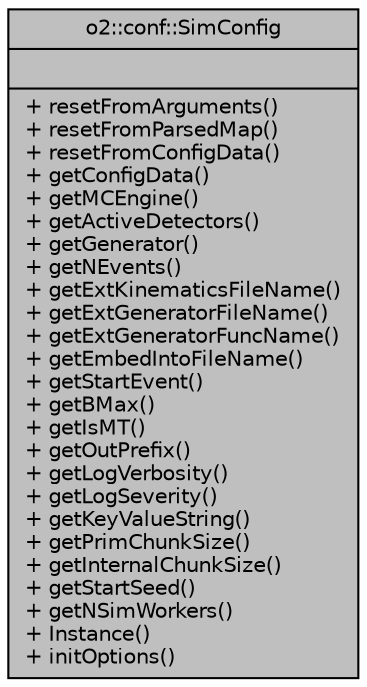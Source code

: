 digraph "o2::conf::SimConfig"
{
 // INTERACTIVE_SVG=YES
  bgcolor="transparent";
  edge [fontname="Helvetica",fontsize="10",labelfontname="Helvetica",labelfontsize="10"];
  node [fontname="Helvetica",fontsize="10",shape=record];
  Node1 [label="{o2::conf::SimConfig\n||+ resetFromArguments()\l+ resetFromParsedMap()\l+ resetFromConfigData()\l+ getConfigData()\l+ getMCEngine()\l+ getActiveDetectors()\l+ getGenerator()\l+ getNEvents()\l+ getExtKinematicsFileName()\l+ getExtGeneratorFileName()\l+ getExtGeneratorFuncName()\l+ getEmbedIntoFileName()\l+ getStartEvent()\l+ getBMax()\l+ getIsMT()\l+ getOutPrefix()\l+ getLogVerbosity()\l+ getLogSeverity()\l+ getKeyValueString()\l+ getPrimChunkSize()\l+ getInternalChunkSize()\l+ getStartSeed()\l+ getNSimWorkers()\l+ Instance()\l+ initOptions()\l}",height=0.2,width=0.4,color="black", fillcolor="grey75", style="filled" fontcolor="black"];
}
